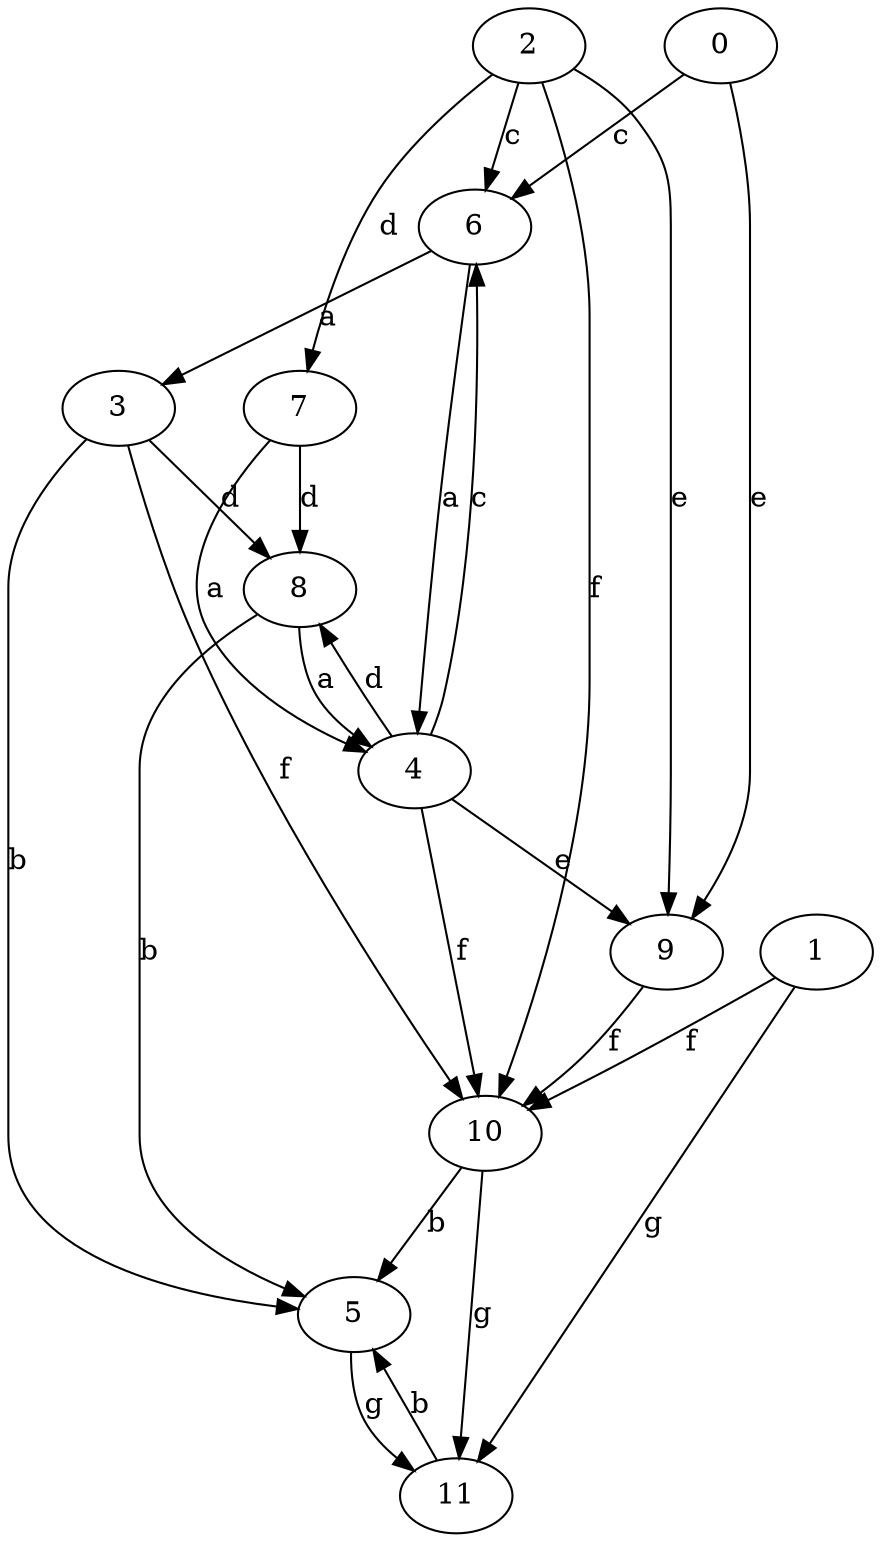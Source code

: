 strict digraph  {
0;
3;
4;
5;
6;
7;
1;
8;
9;
10;
11;
2;
0 -> 6  [label=c];
0 -> 9  [label=e];
3 -> 5  [label=b];
3 -> 8  [label=d];
3 -> 10  [label=f];
4 -> 6  [label=c];
4 -> 8  [label=d];
4 -> 9  [label=e];
4 -> 10  [label=f];
5 -> 11  [label=g];
6 -> 3  [label=a];
6 -> 4  [label=a];
7 -> 4  [label=a];
7 -> 8  [label=d];
1 -> 10  [label=f];
1 -> 11  [label=g];
8 -> 4  [label=a];
8 -> 5  [label=b];
9 -> 10  [label=f];
10 -> 5  [label=b];
10 -> 11  [label=g];
11 -> 5  [label=b];
2 -> 6  [label=c];
2 -> 7  [label=d];
2 -> 9  [label=e];
2 -> 10  [label=f];
}

